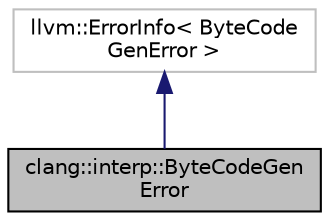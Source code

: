 digraph "clang::interp::ByteCodeGenError"
{
 // LATEX_PDF_SIZE
  bgcolor="transparent";
  edge [fontname="Helvetica",fontsize="10",labelfontname="Helvetica",labelfontsize="10"];
  node [fontname="Helvetica",fontsize="10",shape=record];
  Node1 [label="clang::interp::ByteCodeGen\lError",height=0.2,width=0.4,color="black", fillcolor="grey75", style="filled", fontcolor="black",tooltip="Error thrown by the compiler."];
  Node2 -> Node1 [dir="back",color="midnightblue",fontsize="10",style="solid",fontname="Helvetica"];
  Node2 [label="llvm::ErrorInfo\< ByteCode\lGenError \>",height=0.2,width=0.4,color="grey75",tooltip=" "];
}
